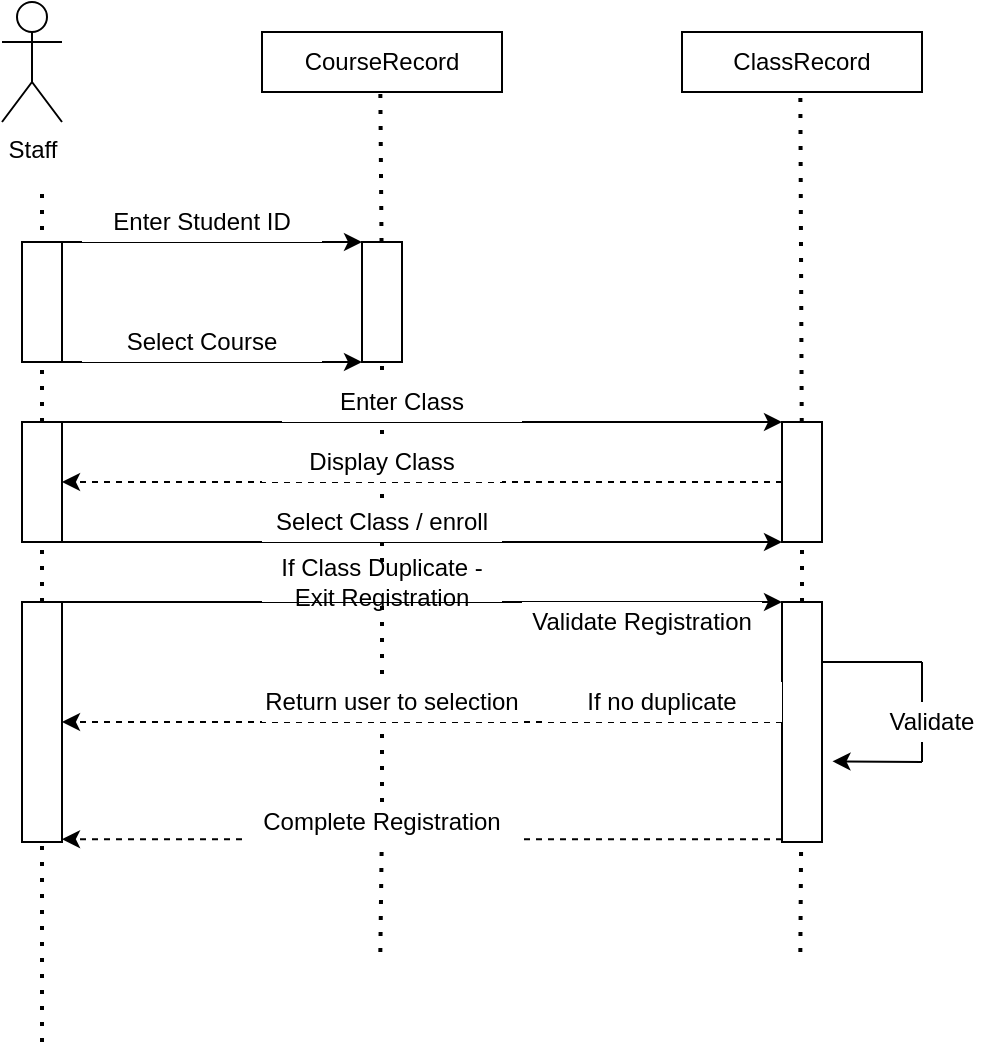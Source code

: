 <mxfile version="14.3.1" type="github">
  <diagram id="L-OoLFkCJVcDz4V2Uj2J" name="Page-1">
    <mxGraphModel dx="650" dy="793" grid="1" gridSize="10" guides="1" tooltips="1" connect="1" arrows="1" fold="1" page="1" pageScale="1" pageWidth="850" pageHeight="1100" math="0" shadow="0">
      <root>
        <mxCell id="0" />
        <mxCell id="1" parent="0" />
        <mxCell id="aVRp5ruIbQxnhS0TSR1V-1" value="Staff" style="shape=umlActor;verticalLabelPosition=bottom;verticalAlign=top;html=1;outlineConnect=0;" vertex="1" parent="1">
          <mxGeometry x="70" y="30" width="30" height="60" as="geometry" />
        </mxCell>
        <mxCell id="aVRp5ruIbQxnhS0TSR1V-2" value="" style="rounded=0;whiteSpace=wrap;html=1;" vertex="1" parent="1">
          <mxGeometry x="200" y="45" width="120" height="30" as="geometry" />
        </mxCell>
        <mxCell id="aVRp5ruIbQxnhS0TSR1V-3" value="CourseRecord" style="text;html=1;strokeColor=none;fillColor=none;align=center;verticalAlign=middle;whiteSpace=wrap;rounded=0;" vertex="1" parent="1">
          <mxGeometry x="240" y="50" width="40" height="20" as="geometry" />
        </mxCell>
        <mxCell id="aVRp5ruIbQxnhS0TSR1V-4" value="" style="rounded=0;whiteSpace=wrap;html=1;" vertex="1" parent="1">
          <mxGeometry x="410" y="45" width="120" height="30" as="geometry" />
        </mxCell>
        <mxCell id="aVRp5ruIbQxnhS0TSR1V-5" value="ClassRecord" style="text;html=1;strokeColor=none;fillColor=none;align=center;verticalAlign=middle;whiteSpace=wrap;rounded=0;" vertex="1" parent="1">
          <mxGeometry x="450" y="50" width="40" height="20" as="geometry" />
        </mxCell>
        <mxCell id="aVRp5ruIbQxnhS0TSR1V-6" value="" style="endArrow=none;dashed=1;html=1;dashPattern=1 3;strokeWidth=2;" edge="1" parent="1" source="aVRp5ruIbQxnhS0TSR1V-19">
          <mxGeometry width="50" height="50" relative="1" as="geometry">
            <mxPoint x="90" y="550" as="sourcePoint" />
            <mxPoint x="90" y="120" as="targetPoint" />
          </mxGeometry>
        </mxCell>
        <mxCell id="aVRp5ruIbQxnhS0TSR1V-7" value="" style="endArrow=none;dashed=1;html=1;dashPattern=1 3;strokeWidth=2;" edge="1" parent="1" source="aVRp5ruIbQxnhS0TSR1V-11">
          <mxGeometry width="50" height="50" relative="1" as="geometry">
            <mxPoint x="259.17" y="505" as="sourcePoint" />
            <mxPoint x="259.17" y="75.0" as="targetPoint" />
          </mxGeometry>
        </mxCell>
        <mxCell id="aVRp5ruIbQxnhS0TSR1V-8" value="" style="endArrow=none;dashed=1;html=1;dashPattern=1 3;strokeWidth=2;" edge="1" parent="1" source="aVRp5ruIbQxnhS0TSR1V-21">
          <mxGeometry width="50" height="50" relative="1" as="geometry">
            <mxPoint x="469.17" y="505" as="sourcePoint" />
            <mxPoint x="469.17" y="75.0" as="targetPoint" />
          </mxGeometry>
        </mxCell>
        <mxCell id="aVRp5ruIbQxnhS0TSR1V-9" value="" style="rounded=0;whiteSpace=wrap;html=1;" vertex="1" parent="1">
          <mxGeometry x="80" y="150" width="20" height="60" as="geometry" />
        </mxCell>
        <mxCell id="aVRp5ruIbQxnhS0TSR1V-10" value="" style="endArrow=classic;html=1;exitX=1;exitY=0;exitDx=0;exitDy=0;entryX=0;entryY=0;entryDx=0;entryDy=0;" edge="1" parent="1" source="aVRp5ruIbQxnhS0TSR1V-9" target="aVRp5ruIbQxnhS0TSR1V-11">
          <mxGeometry width="50" height="50" relative="1" as="geometry">
            <mxPoint x="270" y="240" as="sourcePoint" />
            <mxPoint x="200" y="150" as="targetPoint" />
          </mxGeometry>
        </mxCell>
        <mxCell id="aVRp5ruIbQxnhS0TSR1V-11" value="" style="rounded=0;whiteSpace=wrap;html=1;" vertex="1" parent="1">
          <mxGeometry x="250" y="150" width="20" height="60" as="geometry" />
        </mxCell>
        <mxCell id="aVRp5ruIbQxnhS0TSR1V-12" value="" style="endArrow=none;dashed=1;html=1;dashPattern=1 3;strokeWidth=2;" edge="1" parent="1" source="aVRp5ruIbQxnhS0TSR1V-44" target="aVRp5ruIbQxnhS0TSR1V-11">
          <mxGeometry width="50" height="50" relative="1" as="geometry">
            <mxPoint x="259.17" y="505" as="sourcePoint" />
            <mxPoint x="259.17" y="75.0" as="targetPoint" />
          </mxGeometry>
        </mxCell>
        <mxCell id="aVRp5ruIbQxnhS0TSR1V-13" value="" style="endArrow=classic;html=1;exitX=1;exitY=1;exitDx=0;exitDy=0;entryX=0;entryY=1;entryDx=0;entryDy=0;" edge="1" parent="1" source="aVRp5ruIbQxnhS0TSR1V-9" target="aVRp5ruIbQxnhS0TSR1V-11">
          <mxGeometry width="50" height="50" relative="1" as="geometry">
            <mxPoint x="270" y="240" as="sourcePoint" />
            <mxPoint x="320" y="190" as="targetPoint" />
          </mxGeometry>
        </mxCell>
        <mxCell id="aVRp5ruIbQxnhS0TSR1V-16" value="Enter Student ID" style="text;html=1;align=center;verticalAlign=middle;whiteSpace=wrap;rounded=0;fillColor=#ffffff;" vertex="1" parent="1">
          <mxGeometry x="110" y="130" width="120" height="20" as="geometry" />
        </mxCell>
        <mxCell id="aVRp5ruIbQxnhS0TSR1V-18" value="Select Course" style="text;html=1;align=center;verticalAlign=middle;whiteSpace=wrap;rounded=0;fillColor=#ffffff;" vertex="1" parent="1">
          <mxGeometry x="110" y="190" width="120" height="20" as="geometry" />
        </mxCell>
        <mxCell id="aVRp5ruIbQxnhS0TSR1V-19" value="" style="rounded=0;whiteSpace=wrap;html=1;" vertex="1" parent="1">
          <mxGeometry x="80" y="240" width="20" height="60" as="geometry" />
        </mxCell>
        <mxCell id="aVRp5ruIbQxnhS0TSR1V-20" value="" style="endArrow=none;dashed=1;html=1;dashPattern=1 3;strokeWidth=2;" edge="1" parent="1" source="aVRp5ruIbQxnhS0TSR1V-29" target="aVRp5ruIbQxnhS0TSR1V-19">
          <mxGeometry width="50" height="50" relative="1" as="geometry">
            <mxPoint x="90" y="550" as="sourcePoint" />
            <mxPoint x="90" y="120.0" as="targetPoint" />
          </mxGeometry>
        </mxCell>
        <mxCell id="aVRp5ruIbQxnhS0TSR1V-21" value="" style="rounded=0;whiteSpace=wrap;html=1;" vertex="1" parent="1">
          <mxGeometry x="460" y="240" width="20" height="60" as="geometry" />
        </mxCell>
        <mxCell id="aVRp5ruIbQxnhS0TSR1V-22" value="" style="endArrow=none;dashed=1;html=1;dashPattern=1 3;strokeWidth=2;" edge="1" parent="1" source="aVRp5ruIbQxnhS0TSR1V-31" target="aVRp5ruIbQxnhS0TSR1V-21">
          <mxGeometry width="50" height="50" relative="1" as="geometry">
            <mxPoint x="469.17" y="505" as="sourcePoint" />
            <mxPoint x="469.17" y="75.0" as="targetPoint" />
          </mxGeometry>
        </mxCell>
        <mxCell id="aVRp5ruIbQxnhS0TSR1V-23" value="" style="endArrow=classic;html=1;exitX=1;exitY=0;exitDx=0;exitDy=0;entryX=0;entryY=0;entryDx=0;entryDy=0;" edge="1" parent="1" source="aVRp5ruIbQxnhS0TSR1V-19" target="aVRp5ruIbQxnhS0TSR1V-21">
          <mxGeometry width="50" height="50" relative="1" as="geometry">
            <mxPoint x="270" y="220" as="sourcePoint" />
            <mxPoint x="320" y="170" as="targetPoint" />
          </mxGeometry>
        </mxCell>
        <mxCell id="aVRp5ruIbQxnhS0TSR1V-24" value="" style="endArrow=classic;html=1;exitX=1;exitY=0;exitDx=0;exitDy=0;entryX=0;entryY=0;entryDx=0;entryDy=0;" edge="1" parent="1">
          <mxGeometry width="50" height="50" relative="1" as="geometry">
            <mxPoint x="100" y="300" as="sourcePoint" />
            <mxPoint x="460" y="300" as="targetPoint" />
          </mxGeometry>
        </mxCell>
        <mxCell id="aVRp5ruIbQxnhS0TSR1V-25" value="" style="endArrow=classic;html=1;exitX=0;exitY=0.5;exitDx=0;exitDy=0;entryX=1;entryY=0.5;entryDx=0;entryDy=0;dashed=1;" edge="1" parent="1" source="aVRp5ruIbQxnhS0TSR1V-21" target="aVRp5ruIbQxnhS0TSR1V-19">
          <mxGeometry width="50" height="50" relative="1" as="geometry">
            <mxPoint x="270" y="220" as="sourcePoint" />
            <mxPoint x="320" y="170" as="targetPoint" />
          </mxGeometry>
        </mxCell>
        <mxCell id="aVRp5ruIbQxnhS0TSR1V-26" value="Enter Class" style="text;html=1;align=center;verticalAlign=middle;whiteSpace=wrap;rounded=0;fillColor=#ffffff;" vertex="1" parent="1">
          <mxGeometry x="210" y="220" width="120" height="20" as="geometry" />
        </mxCell>
        <mxCell id="aVRp5ruIbQxnhS0TSR1V-27" value="Display Class" style="text;html=1;align=center;verticalAlign=middle;whiteSpace=wrap;rounded=0;fillColor=#ffffff;" vertex="1" parent="1">
          <mxGeometry x="200" y="250" width="120" height="20" as="geometry" />
        </mxCell>
        <mxCell id="aVRp5ruIbQxnhS0TSR1V-28" value="Select Class / enroll" style="text;html=1;align=center;verticalAlign=middle;whiteSpace=wrap;rounded=0;fillColor=#ffffff;" vertex="1" parent="1">
          <mxGeometry x="200" y="280" width="120" height="20" as="geometry" />
        </mxCell>
        <mxCell id="aVRp5ruIbQxnhS0TSR1V-29" value="" style="rounded=0;whiteSpace=wrap;html=1;" vertex="1" parent="1">
          <mxGeometry x="80" y="330" width="20" height="120" as="geometry" />
        </mxCell>
        <mxCell id="aVRp5ruIbQxnhS0TSR1V-30" value="" style="endArrow=none;dashed=1;html=1;dashPattern=1 3;strokeWidth=2;" edge="1" parent="1" target="aVRp5ruIbQxnhS0TSR1V-29">
          <mxGeometry width="50" height="50" relative="1" as="geometry">
            <mxPoint x="90" y="550" as="sourcePoint" />
            <mxPoint x="90" y="300" as="targetPoint" />
          </mxGeometry>
        </mxCell>
        <mxCell id="aVRp5ruIbQxnhS0TSR1V-31" value="" style="rounded=0;whiteSpace=wrap;html=1;" vertex="1" parent="1">
          <mxGeometry x="460" y="330" width="20" height="120" as="geometry" />
        </mxCell>
        <mxCell id="aVRp5ruIbQxnhS0TSR1V-32" value="" style="endArrow=none;dashed=1;html=1;dashPattern=1 3;strokeWidth=2;" edge="1" parent="1" target="aVRp5ruIbQxnhS0TSR1V-31">
          <mxGeometry width="50" height="50" relative="1" as="geometry">
            <mxPoint x="469.17" y="505" as="sourcePoint" />
            <mxPoint x="469.894" y="300" as="targetPoint" />
          </mxGeometry>
        </mxCell>
        <mxCell id="aVRp5ruIbQxnhS0TSR1V-33" value="" style="endArrow=classic;html=1;exitX=1;exitY=0;exitDx=0;exitDy=0;entryX=0;entryY=0;entryDx=0;entryDy=0;" edge="1" parent="1" source="aVRp5ruIbQxnhS0TSR1V-29" target="aVRp5ruIbQxnhS0TSR1V-31">
          <mxGeometry width="50" height="50" relative="1" as="geometry">
            <mxPoint x="300" y="460" as="sourcePoint" />
            <mxPoint x="350" y="410" as="targetPoint" />
          </mxGeometry>
        </mxCell>
        <mxCell id="aVRp5ruIbQxnhS0TSR1V-34" value="If Class Duplicate - Exit Registration" style="text;html=1;align=center;verticalAlign=middle;whiteSpace=wrap;rounded=0;fillColor=#ffffff;" vertex="1" parent="1">
          <mxGeometry x="200" y="310" width="120" height="20" as="geometry" />
        </mxCell>
        <mxCell id="aVRp5ruIbQxnhS0TSR1V-35" value="Validate Registration" style="text;html=1;align=center;verticalAlign=middle;whiteSpace=wrap;rounded=0;fillColor=#ffffff;" vertex="1" parent="1">
          <mxGeometry x="330" y="330" width="120" height="20" as="geometry" />
        </mxCell>
        <mxCell id="aVRp5ruIbQxnhS0TSR1V-36" value="" style="endArrow=classic;html=1;exitX=0;exitY=0.5;exitDx=0;exitDy=0;entryX=1;entryY=0.5;entryDx=0;entryDy=0;dashed=1;" edge="1" parent="1" source="aVRp5ruIbQxnhS0TSR1V-31" target="aVRp5ruIbQxnhS0TSR1V-29">
          <mxGeometry width="50" height="50" relative="1" as="geometry">
            <mxPoint x="300" y="460" as="sourcePoint" />
            <mxPoint x="350" y="410" as="targetPoint" />
          </mxGeometry>
        </mxCell>
        <mxCell id="aVRp5ruIbQxnhS0TSR1V-37" value="Return user to selection" style="text;html=1;align=center;verticalAlign=middle;whiteSpace=wrap;rounded=0;fillColor=#ffffff;" vertex="1" parent="1">
          <mxGeometry x="200" y="370" width="130" height="20" as="geometry" />
        </mxCell>
        <mxCell id="aVRp5ruIbQxnhS0TSR1V-38" value="If no duplicate" style="text;html=1;align=center;verticalAlign=middle;whiteSpace=wrap;rounded=0;fillColor=#ffffff;" vertex="1" parent="1">
          <mxGeometry x="340" y="370" width="120" height="20" as="geometry" />
        </mxCell>
        <mxCell id="aVRp5ruIbQxnhS0TSR1V-39" value="" style="endArrow=none;html=1;exitX=1;exitY=0.25;exitDx=0;exitDy=0;" edge="1" parent="1" source="aVRp5ruIbQxnhS0TSR1V-31">
          <mxGeometry width="50" height="50" relative="1" as="geometry">
            <mxPoint x="300" y="450" as="sourcePoint" />
            <mxPoint x="530" y="360" as="targetPoint" />
          </mxGeometry>
        </mxCell>
        <mxCell id="aVRp5ruIbQxnhS0TSR1V-40" value="" style="endArrow=none;html=1;" edge="1" parent="1">
          <mxGeometry width="50" height="50" relative="1" as="geometry">
            <mxPoint x="530" y="360" as="sourcePoint" />
            <mxPoint x="530" y="410" as="targetPoint" />
          </mxGeometry>
        </mxCell>
        <mxCell id="aVRp5ruIbQxnhS0TSR1V-41" value="" style="endArrow=classic;html=1;entryX=1.262;entryY=0.664;entryDx=0;entryDy=0;entryPerimeter=0;" edge="1" parent="1" target="aVRp5ruIbQxnhS0TSR1V-31">
          <mxGeometry width="50" height="50" relative="1" as="geometry">
            <mxPoint x="530" y="410" as="sourcePoint" />
            <mxPoint x="350" y="400" as="targetPoint" />
          </mxGeometry>
        </mxCell>
        <mxCell id="aVRp5ruIbQxnhS0TSR1V-42" value="Validate" style="text;html=1;align=center;verticalAlign=middle;whiteSpace=wrap;rounded=0;fillColor=#ffffff;" vertex="1" parent="1">
          <mxGeometry x="510" y="380" width="50" height="20" as="geometry" />
        </mxCell>
        <mxCell id="aVRp5ruIbQxnhS0TSR1V-43" value="" style="endArrow=classic;html=1;exitX=0;exitY=0.5;exitDx=0;exitDy=0;entryX=1;entryY=0.5;entryDx=0;entryDy=0;dashed=1;" edge="1" parent="1">
          <mxGeometry width="50" height="50" relative="1" as="geometry">
            <mxPoint x="460" y="448.57" as="sourcePoint" />
            <mxPoint x="100" y="448.57" as="targetPoint" />
          </mxGeometry>
        </mxCell>
        <mxCell id="aVRp5ruIbQxnhS0TSR1V-44" value="Complete Registration" style="text;html=1;align=center;verticalAlign=middle;whiteSpace=wrap;rounded=0;fillColor=#ffffff;" vertex="1" parent="1">
          <mxGeometry x="190" y="430" width="140" height="20" as="geometry" />
        </mxCell>
        <mxCell id="aVRp5ruIbQxnhS0TSR1V-45" value="" style="endArrow=none;dashed=1;html=1;dashPattern=1 3;strokeWidth=2;" edge="1" parent="1" target="aVRp5ruIbQxnhS0TSR1V-44">
          <mxGeometry width="50" height="50" relative="1" as="geometry">
            <mxPoint x="259.17" y="505" as="sourcePoint" />
            <mxPoint x="259.923" y="210.0" as="targetPoint" />
          </mxGeometry>
        </mxCell>
      </root>
    </mxGraphModel>
  </diagram>
</mxfile>
